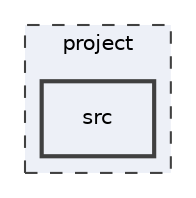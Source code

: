 digraph "project/src"
{
 // LATEX_PDF_SIZE
  edge [fontname="Helvetica",fontsize="10",labelfontname="Helvetica",labelfontsize="10"];
  node [fontname="Helvetica",fontsize="10",shape=record];
  compound=true
  subgraph clusterdir_167790342fb55959539d550b874be046 {
    graph [ bgcolor="#edf0f7", pencolor="grey25", style="filled,dashed,", label="project", fontname="Helvetica", fontsize="10", URL="dir_167790342fb55959539d550b874be046.html"]
  dir_f77a644fded742ea05ed17fa0fdf6fe1 [shape=box, label="src", style="filled,bold,", fillcolor="#edf0f7", color="grey25", URL="dir_f77a644fded742ea05ed17fa0fdf6fe1.html"];
  }
}
